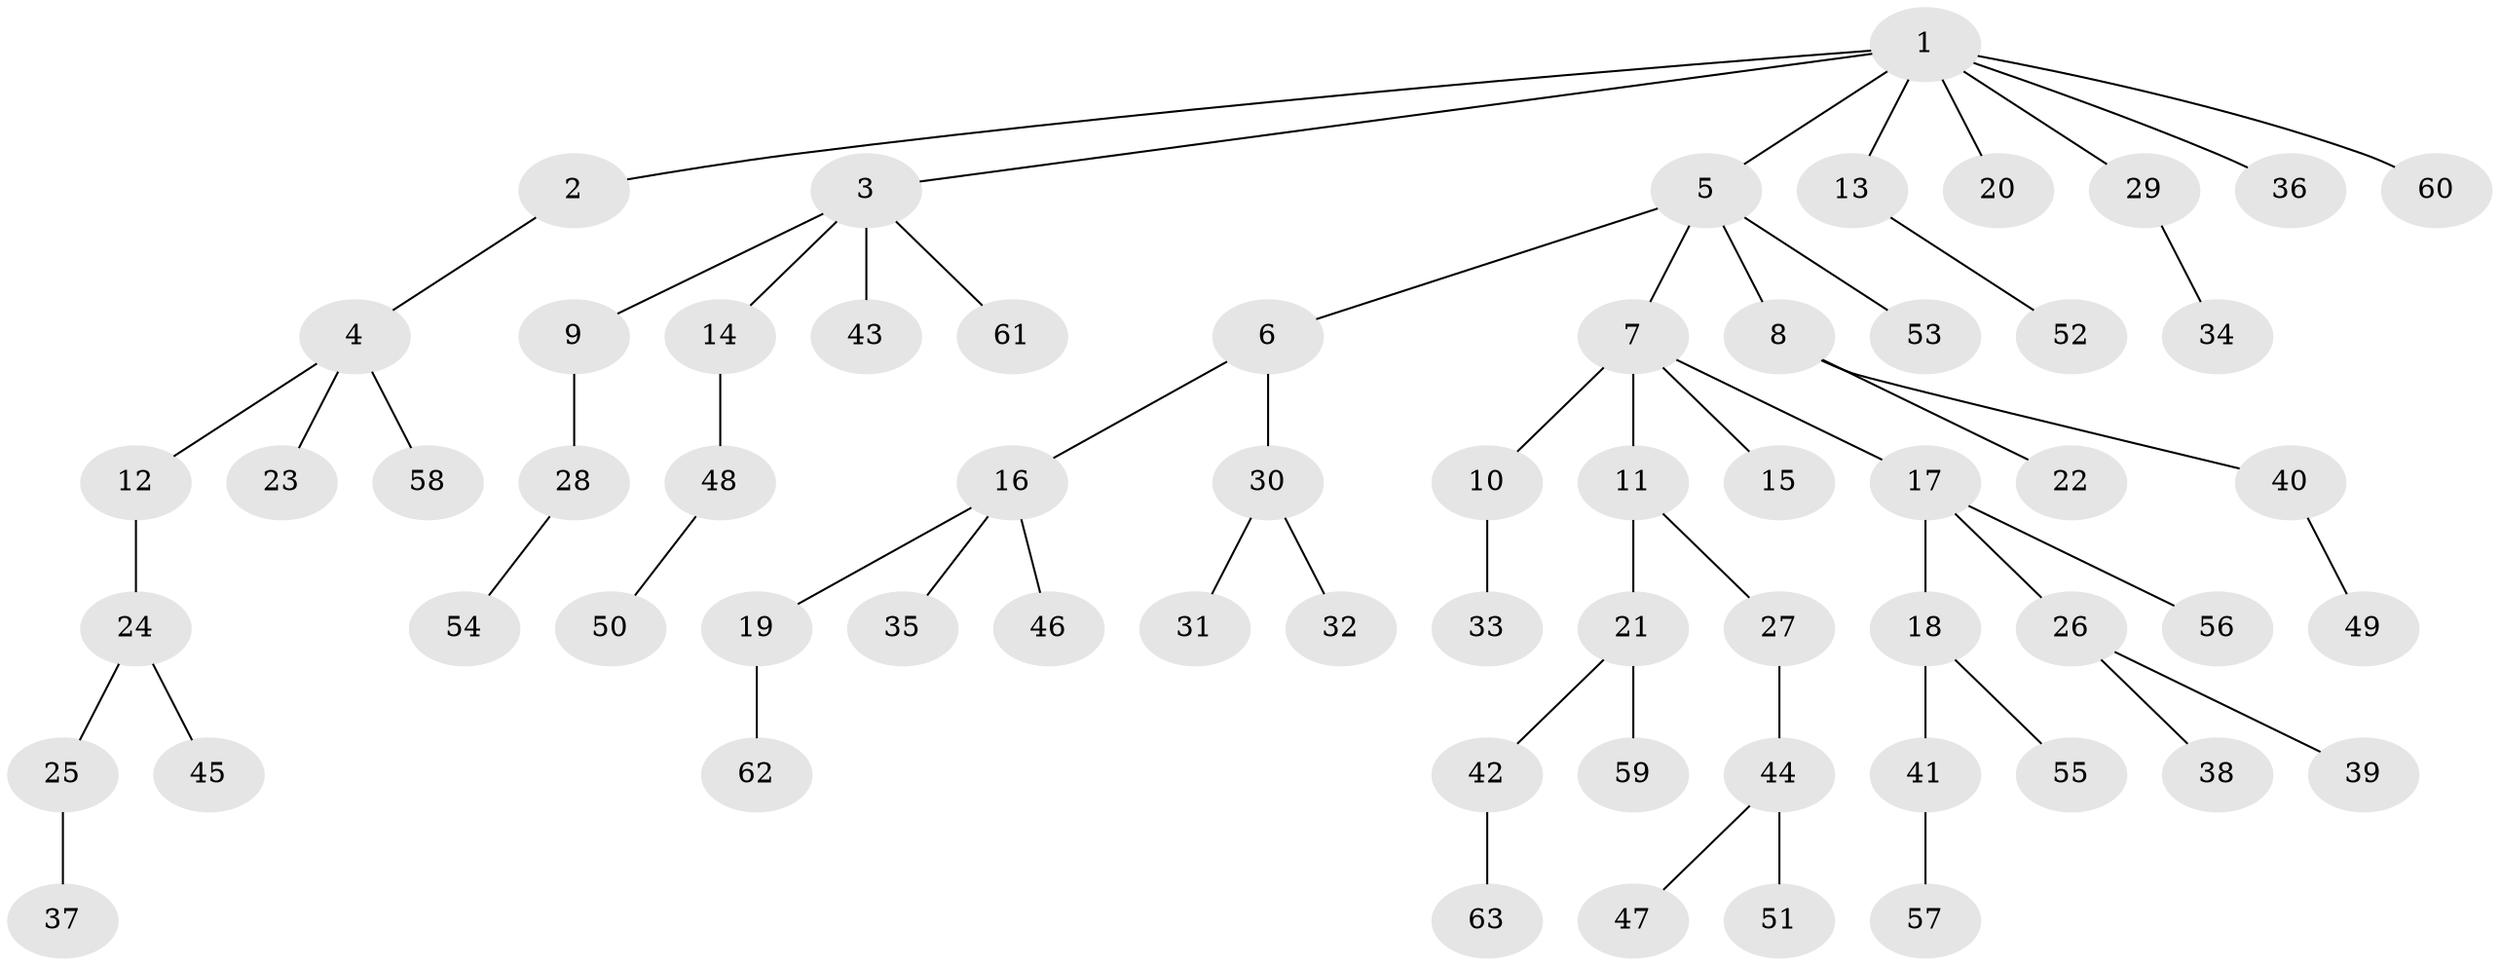 // Generated by graph-tools (version 1.1) at 2025/50/03/09/25 03:50:22]
// undirected, 63 vertices, 62 edges
graph export_dot {
graph [start="1"]
  node [color=gray90,style=filled];
  1;
  2;
  3;
  4;
  5;
  6;
  7;
  8;
  9;
  10;
  11;
  12;
  13;
  14;
  15;
  16;
  17;
  18;
  19;
  20;
  21;
  22;
  23;
  24;
  25;
  26;
  27;
  28;
  29;
  30;
  31;
  32;
  33;
  34;
  35;
  36;
  37;
  38;
  39;
  40;
  41;
  42;
  43;
  44;
  45;
  46;
  47;
  48;
  49;
  50;
  51;
  52;
  53;
  54;
  55;
  56;
  57;
  58;
  59;
  60;
  61;
  62;
  63;
  1 -- 2;
  1 -- 3;
  1 -- 5;
  1 -- 13;
  1 -- 20;
  1 -- 29;
  1 -- 36;
  1 -- 60;
  2 -- 4;
  3 -- 9;
  3 -- 14;
  3 -- 43;
  3 -- 61;
  4 -- 12;
  4 -- 23;
  4 -- 58;
  5 -- 6;
  5 -- 7;
  5 -- 8;
  5 -- 53;
  6 -- 16;
  6 -- 30;
  7 -- 10;
  7 -- 11;
  7 -- 15;
  7 -- 17;
  8 -- 22;
  8 -- 40;
  9 -- 28;
  10 -- 33;
  11 -- 21;
  11 -- 27;
  12 -- 24;
  13 -- 52;
  14 -- 48;
  16 -- 19;
  16 -- 35;
  16 -- 46;
  17 -- 18;
  17 -- 26;
  17 -- 56;
  18 -- 41;
  18 -- 55;
  19 -- 62;
  21 -- 42;
  21 -- 59;
  24 -- 25;
  24 -- 45;
  25 -- 37;
  26 -- 38;
  26 -- 39;
  27 -- 44;
  28 -- 54;
  29 -- 34;
  30 -- 31;
  30 -- 32;
  40 -- 49;
  41 -- 57;
  42 -- 63;
  44 -- 47;
  44 -- 51;
  48 -- 50;
}
